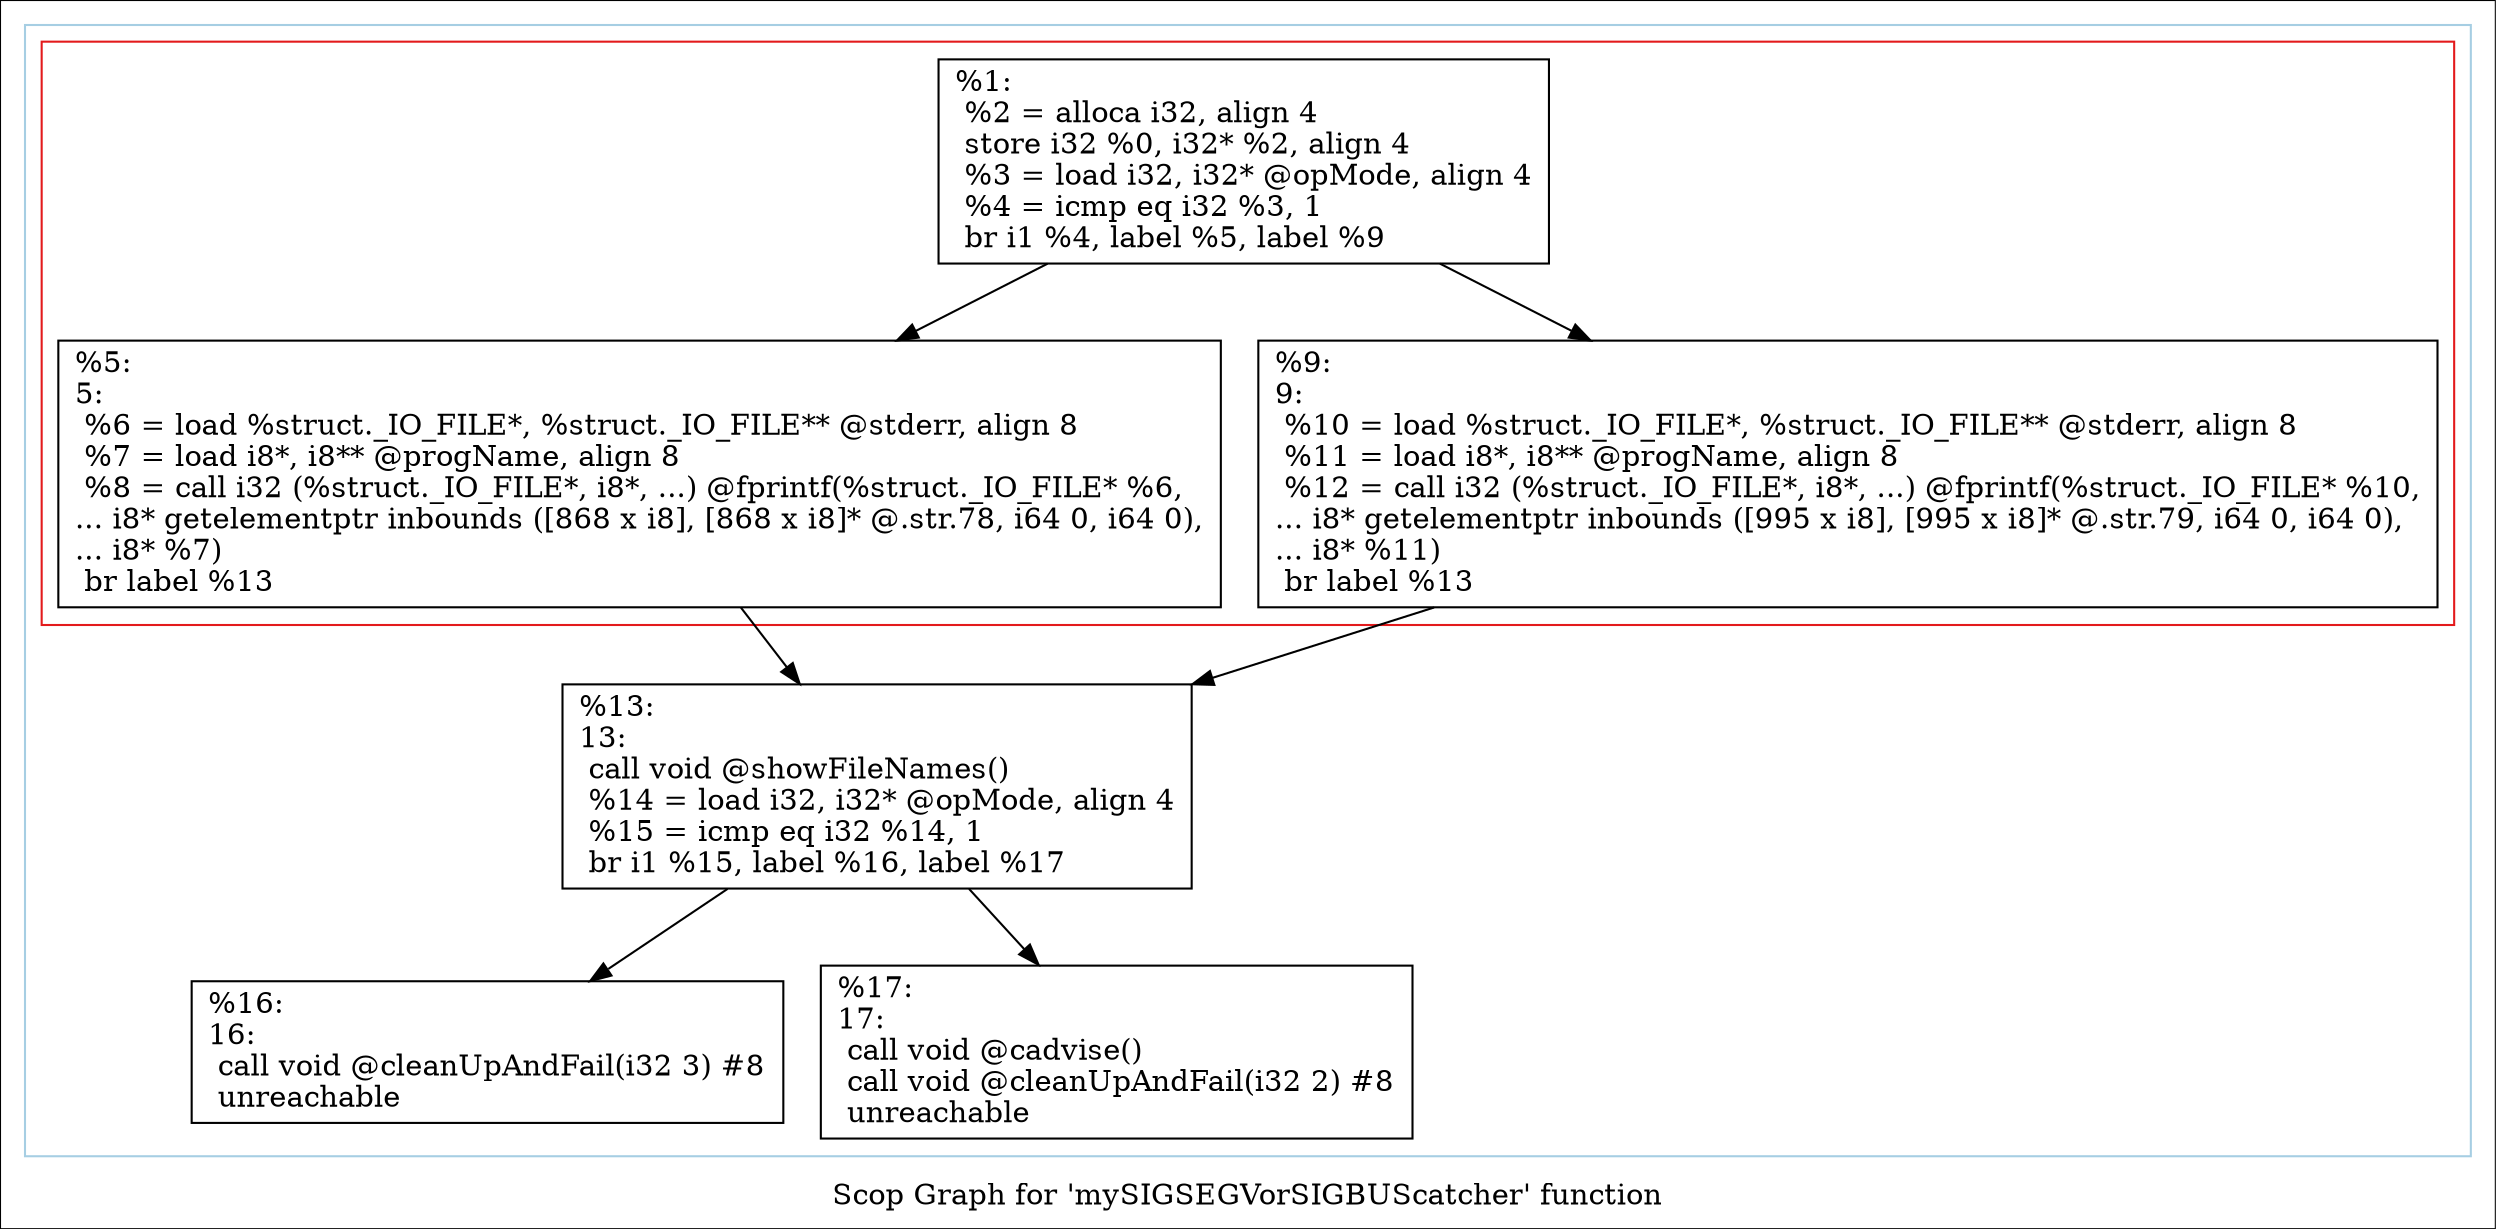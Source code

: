 digraph "Scop Graph for 'mySIGSEGVorSIGBUScatcher' function" {
	label="Scop Graph for 'mySIGSEGVorSIGBUScatcher' function";

	Node0x2821890 [shape=record,label="{%1:\l  %2 = alloca i32, align 4\l  store i32 %0, i32* %2, align 4\l  %3 = load i32, i32* @opMode, align 4\l  %4 = icmp eq i32 %3, 1\l  br i1 %4, label %5, label %9\l}"];
	Node0x2821890 -> Node0x273b720;
	Node0x2821890 -> Node0x2733470;
	Node0x273b720 [shape=record,label="{%5:\l5:                                                \l  %6 = load %struct._IO_FILE*, %struct._IO_FILE** @stderr, align 8\l  %7 = load i8*, i8** @progName, align 8\l  %8 = call i32 (%struct._IO_FILE*, i8*, ...) @fprintf(%struct._IO_FILE* %6,\l... i8* getelementptr inbounds ([868 x i8], [868 x i8]* @.str.78, i64 0, i64 0),\l... i8* %7)\l  br label %13\l}"];
	Node0x273b720 -> Node0x2826310;
	Node0x2826310 [shape=record,label="{%13:\l13:                                               \l  call void @showFileNames()\l  %14 = load i32, i32* @opMode, align 4\l  %15 = icmp eq i32 %14, 1\l  br i1 %15, label %16, label %17\l}"];
	Node0x2826310 -> Node0x2861290;
	Node0x2826310 -> Node0x25e34f0;
	Node0x2861290 [shape=record,label="{%16:\l16:                                               \l  call void @cleanUpAndFail(i32 3) #8\l  unreachable\l}"];
	Node0x25e34f0 [shape=record,label="{%17:\l17:                                               \l  call void @cadvise()\l  call void @cleanUpAndFail(i32 2) #8\l  unreachable\l}"];
	Node0x2733470 [shape=record,label="{%9:\l9:                                                \l  %10 = load %struct._IO_FILE*, %struct._IO_FILE** @stderr, align 8\l  %11 = load i8*, i8** @progName, align 8\l  %12 = call i32 (%struct._IO_FILE*, i8*, ...) @fprintf(%struct._IO_FILE* %10,\l... i8* getelementptr inbounds ([995 x i8], [995 x i8]* @.str.79, i64 0, i64 0),\l... i8* %11)\l  br label %13\l}"];
	Node0x2733470 -> Node0x2826310;
	colorscheme = "paired12"
        subgraph cluster_0x28f0980 {
          label = "";
          style = solid;
          color = 1
          subgraph cluster_0x2941c60 {
            label = "";
            style = solid;
            color = 6
            Node0x2821890;
            Node0x273b720;
            Node0x2733470;
          }
          Node0x2826310;
          Node0x2861290;
          Node0x25e34f0;
        }
}
